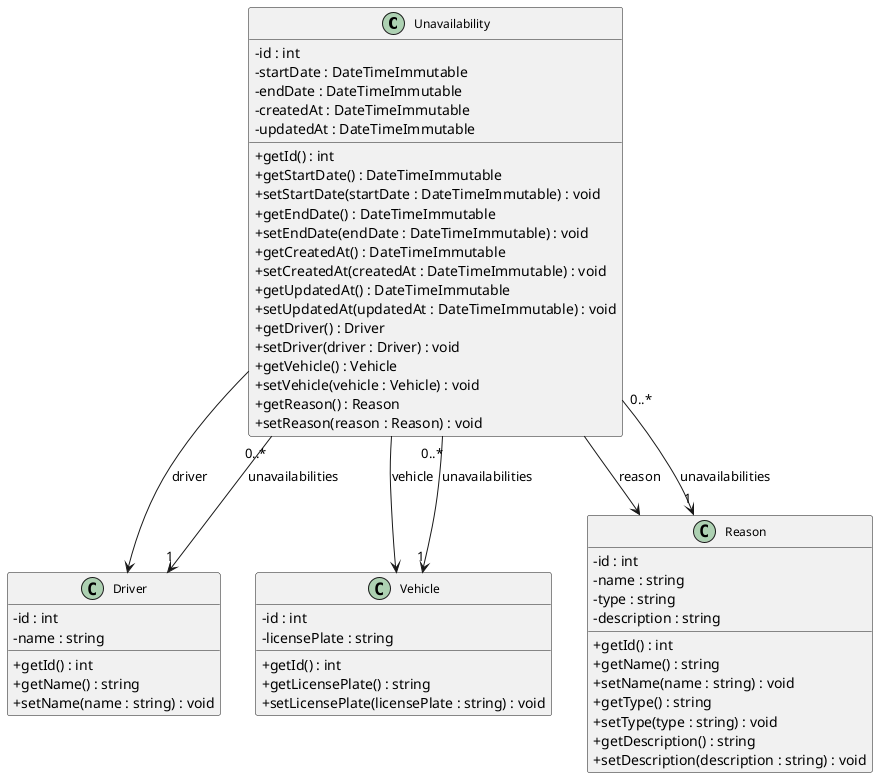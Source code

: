@startuml
skinparam classAttributeIconSize 0
skinparam classFontSize 12
skinparam classFontName "Arial"

' Définition des classes
class Unavailability {
  - id : int
  - startDate : DateTimeImmutable
  - endDate : DateTimeImmutable
  - createdAt : DateTimeImmutable
  - updatedAt : DateTimeImmutable
  + getId() : int
  + getStartDate() : DateTimeImmutable
  + setStartDate(startDate : DateTimeImmutable) : void
  + getEndDate() : DateTimeImmutable
  + setEndDate(endDate : DateTimeImmutable) : void
  + getCreatedAt() : DateTimeImmutable
  + setCreatedAt(createdAt : DateTimeImmutable) : void
  + getUpdatedAt() : DateTimeImmutable
  + setUpdatedAt(updatedAt : DateTimeImmutable) : void
  + getDriver() : Driver
  + setDriver(driver : Driver) : void
  + getVehicle() : Vehicle
  + setVehicle(vehicle : Vehicle) : void
  + getReason() : Reason
  + setReason(reason : Reason) : void
}

class Driver {
  - id : int
  - name : string
  + getId() : int
  + getName() : string
  + setName(name : string) : void
}

class Vehicle {
  - id : int
  - licensePlate : string
  + getId() : int
  + getLicensePlate() : string
  + setLicensePlate(licensePlate : string) : void
}

class Reason {
  - id : int
  - name : string
  - type : string
  - description : string
  + getId() : int
  + getName() : string
  + setName(name : string) : void
  + getType() : string
  + setType(type : string) : void
  + getDescription() : string
  + setDescription(description : string) : void
}

' Définition des relations
Unavailability --> Driver : driver
Unavailability --> Vehicle : vehicle
Unavailability --> Reason : reason

Driver "1" <-- "0..*" Unavailability : unavailabilities
Vehicle "1" <-- "0..*" Unavailability : unavailabilities
Reason "1" <-- "0..*" Unavailability : unavailabilities

@enduml

